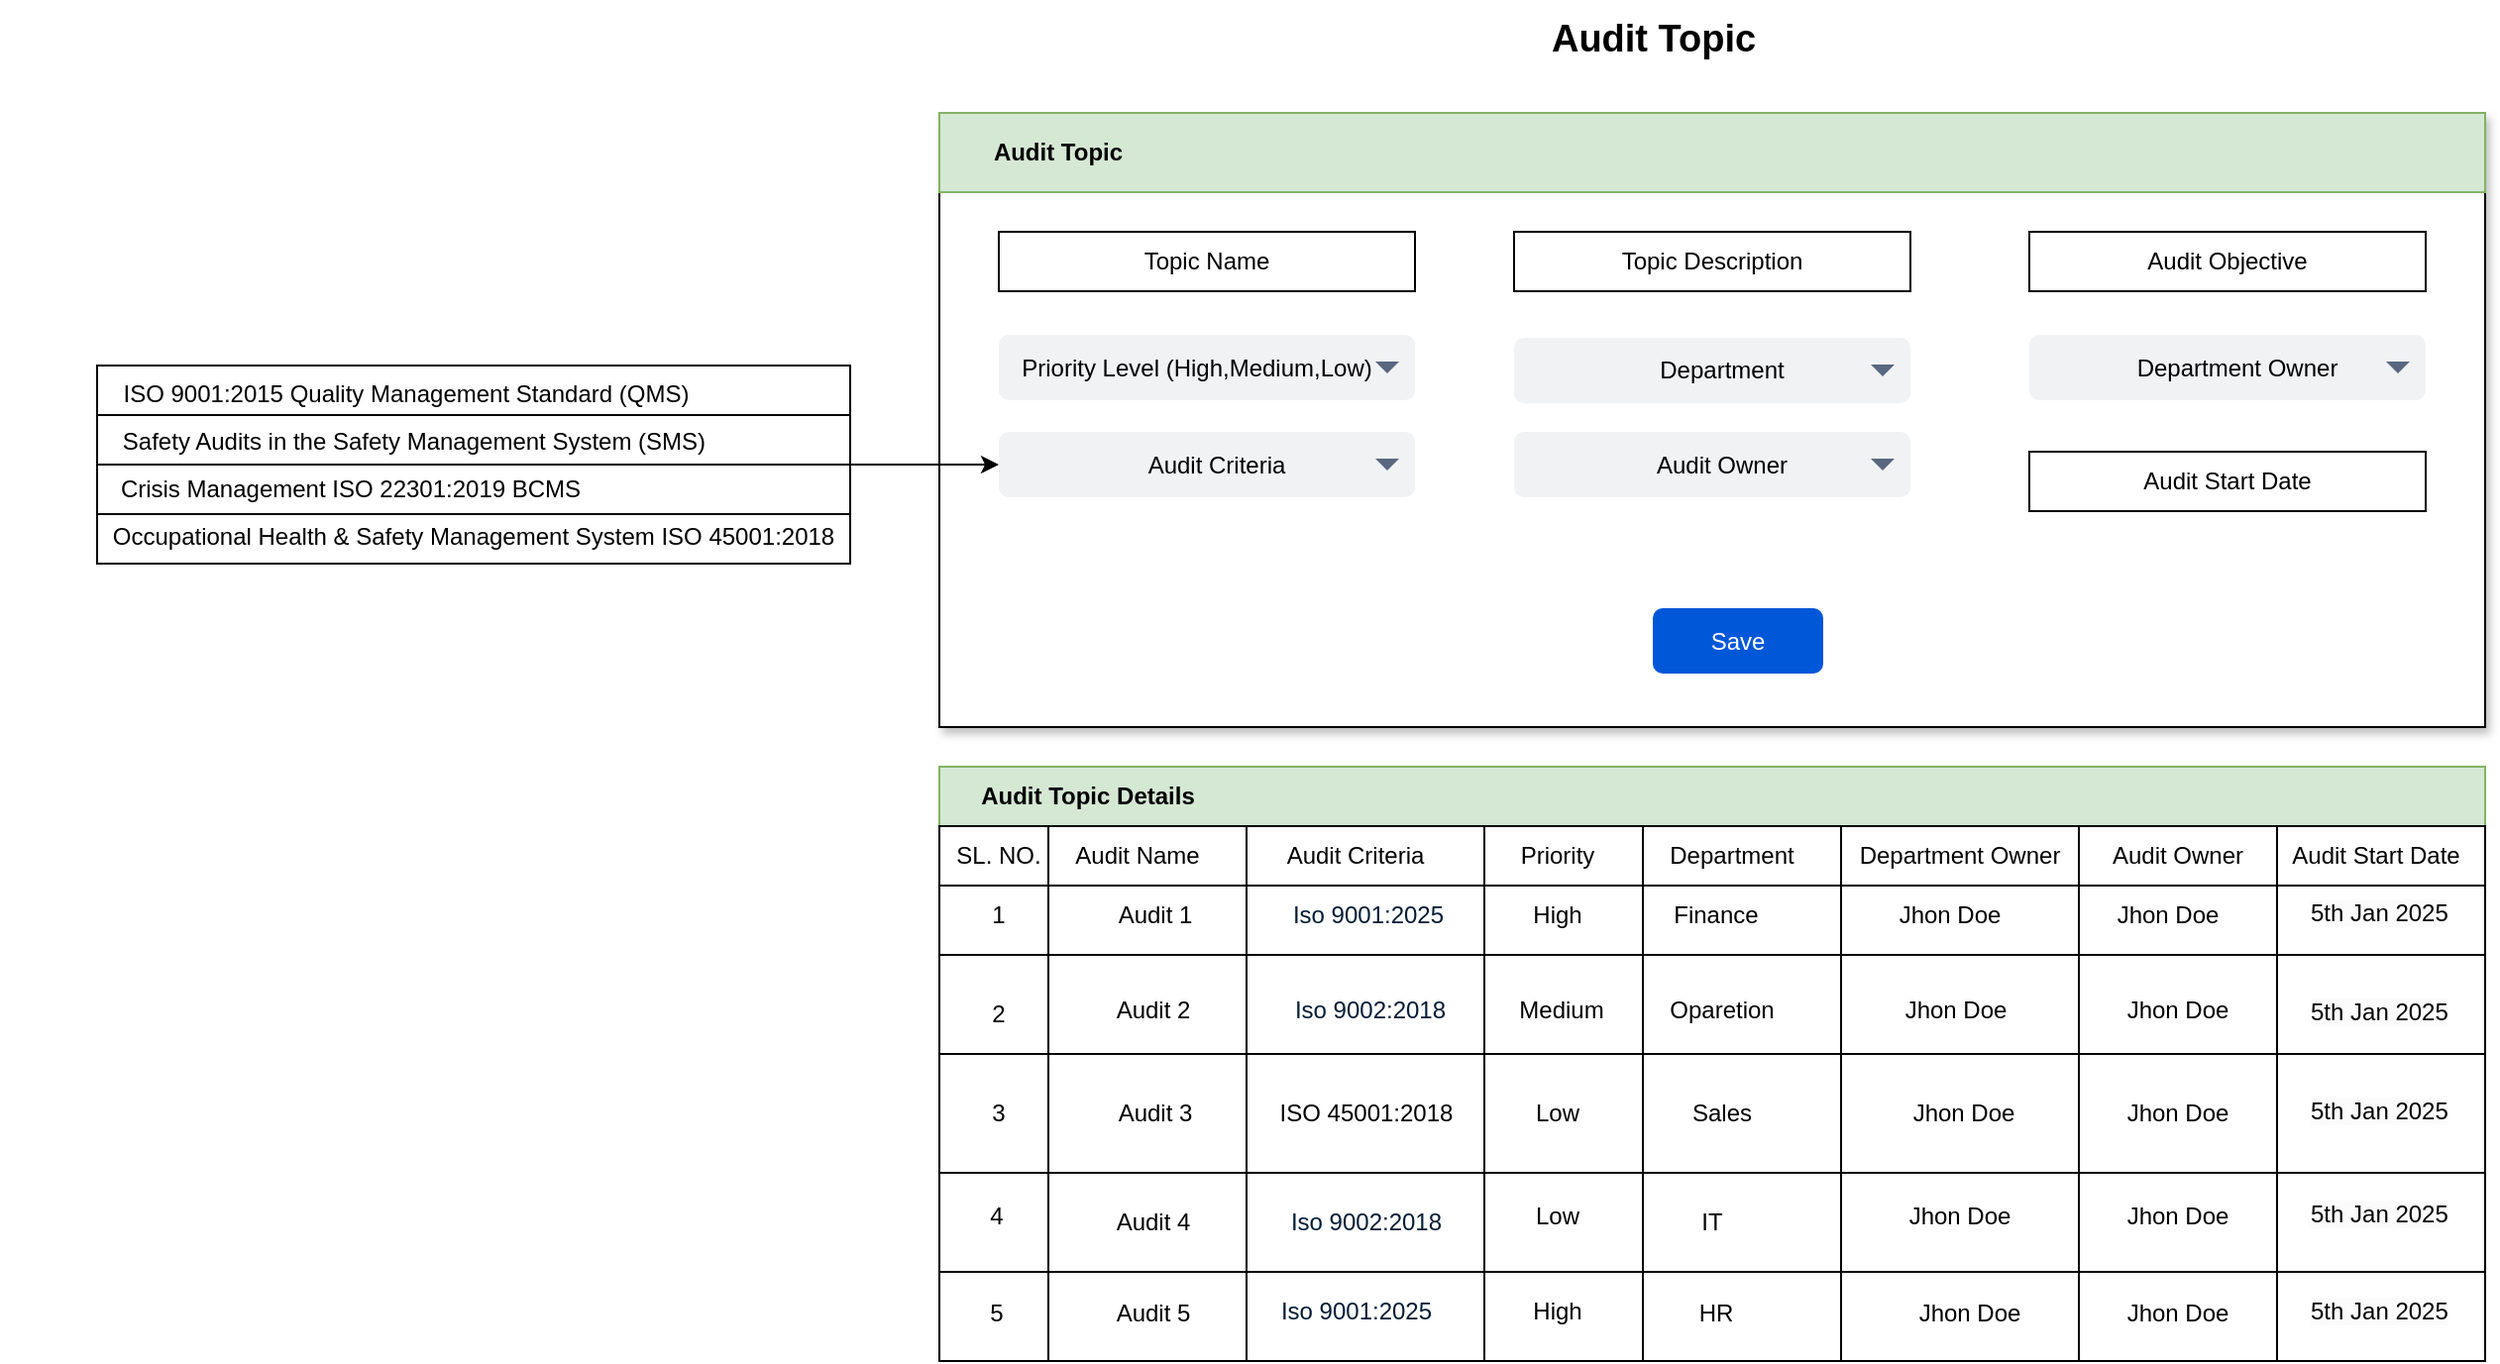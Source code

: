 <mxfile version="24.8.6" pages="4">
  <diagram name="Audit Topic" id="j2G9agFAxU3k_PVRaR00">
    <mxGraphModel dx="2284" dy="772" grid="1" gridSize="10" guides="1" tooltips="1" connect="1" arrows="1" fold="1" page="1" pageScale="1" pageWidth="850" pageHeight="1100" math="0" shadow="0">
      <root>
        <mxCell id="0" />
        <mxCell id="1" parent="0" />
        <mxCell id="XF66pa3Y2nR7-TbKiucR-1" value="" style="rounded=0;whiteSpace=wrap;html=1;textShadow=0;shadow=1;" parent="1" vertex="1">
          <mxGeometry x="30" y="80" width="780" height="310" as="geometry" />
        </mxCell>
        <mxCell id="XF66pa3Y2nR7-TbKiucR-2" value="" style="rounded=0;whiteSpace=wrap;html=1;fillColor=#d5e8d4;strokeColor=#82b366;" parent="1" vertex="1">
          <mxGeometry x="30" y="80" width="780" height="40" as="geometry" />
        </mxCell>
        <mxCell id="XF66pa3Y2nR7-TbKiucR-3" value="&lt;b&gt;Audit Topic&lt;/b&gt;" style="text;html=1;align=center;verticalAlign=middle;whiteSpace=wrap;rounded=0;" parent="1" vertex="1">
          <mxGeometry x="30" y="85" width="120" height="30" as="geometry" />
        </mxCell>
        <mxCell id="XF66pa3Y2nR7-TbKiucR-4" value="Topic Name" style="rounded=0;whiteSpace=wrap;html=1;" parent="1" vertex="1">
          <mxGeometry x="60" y="140" width="210" height="30" as="geometry" />
        </mxCell>
        <mxCell id="XF66pa3Y2nR7-TbKiucR-5" value="Topic Description" style="rounded=0;whiteSpace=wrap;html=1;" parent="1" vertex="1">
          <mxGeometry x="320" y="140" width="200" height="30" as="geometry" />
        </mxCell>
        <mxCell id="XF66pa3Y2nR7-TbKiucR-6" value="Audit Objective" style="rounded=0;whiteSpace=wrap;html=1;" parent="1" vertex="1">
          <mxGeometry x="580" y="140" width="200" height="30" as="geometry" />
        </mxCell>
        <mxCell id="XF66pa3Y2nR7-TbKiucR-17" style="edgeStyle=orthogonalEdgeStyle;rounded=0;orthogonalLoop=1;jettySize=auto;html=1;exitX=0.5;exitY=1;exitDx=0;exitDy=0;" parent="1" edge="1">
          <mxGeometry relative="1" as="geometry">
            <mxPoint x="410" y="358" as="sourcePoint" />
            <mxPoint x="410" y="358" as="targetPoint" />
          </mxGeometry>
        </mxCell>
        <mxCell id="XF66pa3Y2nR7-TbKiucR-22" value="&lt;font style=&quot;font-size: 19px;&quot;&gt;&lt;b&gt;Audit Topic&lt;/b&gt;&lt;/font&gt;" style="text;html=1;align=center;verticalAlign=middle;resizable=0;points=[];autosize=1;strokeColor=none;fillColor=none;" parent="1" vertex="1">
          <mxGeometry x="325" y="23" width="130" height="40" as="geometry" />
        </mxCell>
        <mxCell id="XF66pa3Y2nR7-TbKiucR-26" value="Audit Start Date" style="rounded=0;whiteSpace=wrap;html=1;" parent="1" vertex="1">
          <mxGeometry x="580" y="251" width="200" height="30" as="geometry" />
        </mxCell>
        <mxCell id="4EUqJAmID8ub2oMz14Vl-16" style="edgeStyle=orthogonalEdgeStyle;rounded=0;orthogonalLoop=1;jettySize=auto;html=1;" edge="1" parent="1" source="XF66pa3Y2nR7-TbKiucR-28" target="4EUqJAmID8ub2oMz14Vl-1">
          <mxGeometry relative="1" as="geometry" />
        </mxCell>
        <mxCell id="XF66pa3Y2nR7-TbKiucR-28" value="" style="rounded=0;whiteSpace=wrap;html=1;" parent="1" vertex="1">
          <mxGeometry x="-395" y="207.5" width="380" height="100" as="geometry" />
        </mxCell>
        <mxCell id="XF66pa3Y2nR7-TbKiucR-29" value="" style="line;strokeWidth=1;html=1;" parent="1" vertex="1">
          <mxGeometry x="-395" y="227.5" width="380" height="10" as="geometry" />
        </mxCell>
        <mxCell id="XF66pa3Y2nR7-TbKiucR-30" value="" style="line;strokeWidth=1;html=1;" parent="1" vertex="1">
          <mxGeometry x="-395" y="252.5" width="380" height="10" as="geometry" />
        </mxCell>
        <mxCell id="XF66pa3Y2nR7-TbKiucR-31" value="ISO 9001:2015 Quality Management Standard (QMS)" style="text;html=1;align=center;verticalAlign=middle;whiteSpace=wrap;rounded=0;" parent="1" vertex="1">
          <mxGeometry x="-444" y="206.5" width="410" height="30" as="geometry" />
        </mxCell>
        <mxCell id="XF66pa3Y2nR7-TbKiucR-32" value="Safety Audits in the Safety Management System (SMS)" style="text;html=1;align=center;verticalAlign=middle;whiteSpace=wrap;rounded=0;" parent="1" vertex="1">
          <mxGeometry x="-410" y="230.5" width="350" height="30" as="geometry" />
        </mxCell>
        <mxCell id="XF66pa3Y2nR7-TbKiucR-33" value="Crisis Management ISO 22301:2019 BCMS" style="text;html=1;align=center;verticalAlign=middle;whiteSpace=wrap;rounded=0;" parent="1" vertex="1">
          <mxGeometry x="-437" y="254.5" width="340" height="30" as="geometry" />
        </mxCell>
        <mxCell id="XF66pa3Y2nR7-TbKiucR-34" value="Occupational Health &amp;amp; Safety Management System ISO 45001:2018" style="text;html=1;align=center;verticalAlign=middle;whiteSpace=wrap;rounded=0;" parent="1" vertex="1">
          <mxGeometry x="-410" y="278.5" width="410" height="30" as="geometry" />
        </mxCell>
        <mxCell id="XF66pa3Y2nR7-TbKiucR-36" value="" style="line;strokeWidth=1;html=1;" parent="1" vertex="1">
          <mxGeometry x="-395" y="277.5" width="380" height="10" as="geometry" />
        </mxCell>
        <mxCell id="XF66pa3Y2nR7-TbKiucR-39" value="" style="rounded=0;whiteSpace=wrap;html=1;" parent="1" vertex="1">
          <mxGeometry x="30" y="440" width="780" height="270" as="geometry" />
        </mxCell>
        <mxCell id="XF66pa3Y2nR7-TbKiucR-40" value="" style="rounded=0;whiteSpace=wrap;html=1;fillColor=#d5e8d4;strokeColor=#82b366;" parent="1" vertex="1">
          <mxGeometry x="30" y="410" width="780" height="30" as="geometry" />
        </mxCell>
        <mxCell id="XF66pa3Y2nR7-TbKiucR-41" value="" style="rounded=0;whiteSpace=wrap;html=1;" parent="1" vertex="1">
          <mxGeometry x="30" y="440" width="780" height="30" as="geometry" />
        </mxCell>
        <mxCell id="XF66pa3Y2nR7-TbKiucR-42" value="&lt;font size=&quot;1&quot; style=&quot;&quot;&gt;&lt;b style=&quot;font-size: 12px;&quot;&gt;Audit Topic Details&lt;/b&gt;&lt;/font&gt;" style="text;html=1;align=center;verticalAlign=middle;whiteSpace=wrap;rounded=0;" parent="1" vertex="1">
          <mxGeometry x="-40" y="410" width="290" height="30" as="geometry" />
        </mxCell>
        <mxCell id="XF66pa3Y2nR7-TbKiucR-43" value="" style="line;strokeWidth=1;direction=south;html=1;" parent="1" vertex="1">
          <mxGeometry x="80" y="440" width="10" height="270" as="geometry" />
        </mxCell>
        <mxCell id="XF66pa3Y2nR7-TbKiucR-44" value="" style="line;strokeWidth=1;direction=south;html=1;" parent="1" vertex="1">
          <mxGeometry x="180" y="440" width="10" height="270" as="geometry" />
        </mxCell>
        <mxCell id="XF66pa3Y2nR7-TbKiucR-45" value="" style="line;strokeWidth=1;direction=south;html=1;" parent="1" vertex="1">
          <mxGeometry x="300" y="440" width="10" height="270" as="geometry" />
        </mxCell>
        <mxCell id="XF66pa3Y2nR7-TbKiucR-46" value="" style="line;strokeWidth=1;direction=south;html=1;" parent="1" vertex="1">
          <mxGeometry x="380" y="440" width="10" height="270" as="geometry" />
        </mxCell>
        <mxCell id="XF66pa3Y2nR7-TbKiucR-47" value="" style="line;strokeWidth=1;direction=south;html=1;" parent="1" vertex="1">
          <mxGeometry x="480" y="440" width="10" height="270" as="geometry" />
        </mxCell>
        <mxCell id="XF66pa3Y2nR7-TbKiucR-48" value="" style="line;strokeWidth=1;direction=south;html=1;" parent="1" vertex="1">
          <mxGeometry x="600" y="440" width="10" height="270" as="geometry" />
        </mxCell>
        <mxCell id="XF66pa3Y2nR7-TbKiucR-49" value="SL. NO." style="text;html=1;align=center;verticalAlign=middle;whiteSpace=wrap;rounded=0;" parent="1" vertex="1">
          <mxGeometry x="30" y="440" width="60" height="30" as="geometry" />
        </mxCell>
        <mxCell id="XF66pa3Y2nR7-TbKiucR-50" value="Audit Name" style="text;html=1;align=center;verticalAlign=middle;whiteSpace=wrap;rounded=0;" parent="1" vertex="1">
          <mxGeometry x="80" y="440" width="100" height="30" as="geometry" />
        </mxCell>
        <mxCell id="XF66pa3Y2nR7-TbKiucR-51" value="Audit Criteria" style="text;html=1;align=center;verticalAlign=middle;whiteSpace=wrap;rounded=0;" parent="1" vertex="1">
          <mxGeometry x="190" y="440" width="100" height="30" as="geometry" />
        </mxCell>
        <mxCell id="XF66pa3Y2nR7-TbKiucR-52" value="Priority" style="text;html=1;align=center;verticalAlign=middle;whiteSpace=wrap;rounded=0;" parent="1" vertex="1">
          <mxGeometry x="292" y="440" width="100" height="30" as="geometry" />
        </mxCell>
        <mxCell id="XF66pa3Y2nR7-TbKiucR-53" value="Department" style="text;html=1;align=center;verticalAlign=middle;whiteSpace=wrap;rounded=0;" parent="1" vertex="1">
          <mxGeometry x="380" y="440" width="100" height="30" as="geometry" />
        </mxCell>
        <mxCell id="XF66pa3Y2nR7-TbKiucR-54" value="Department Owner" style="text;html=1;align=center;verticalAlign=middle;whiteSpace=wrap;rounded=0;" parent="1" vertex="1">
          <mxGeometry x="490" y="440" width="110" height="30" as="geometry" />
        </mxCell>
        <mxCell id="XF66pa3Y2nR7-TbKiucR-55" value="" style="line;strokeWidth=1;direction=south;html=1;" parent="1" vertex="1">
          <mxGeometry x="700" y="440" width="10" height="270" as="geometry" />
        </mxCell>
        <mxCell id="XF66pa3Y2nR7-TbKiucR-56" value="Audit Owner" style="text;html=1;align=center;verticalAlign=middle;whiteSpace=wrap;rounded=0;" parent="1" vertex="1">
          <mxGeometry x="600" y="440" width="110" height="30" as="geometry" />
        </mxCell>
        <mxCell id="XF66pa3Y2nR7-TbKiucR-57" value="Audit Start Date" style="text;html=1;align=center;verticalAlign=middle;whiteSpace=wrap;rounded=0;" parent="1" vertex="1">
          <mxGeometry x="700" y="440" width="110" height="30" as="geometry" />
        </mxCell>
        <mxCell id="XF66pa3Y2nR7-TbKiucR-58" value="" style="line;strokeWidth=1;html=1;" parent="1" vertex="1">
          <mxGeometry x="30" y="500" width="780" height="10" as="geometry" />
        </mxCell>
        <mxCell id="XF66pa3Y2nR7-TbKiucR-59" value="" style="line;strokeWidth=1;html=1;" parent="1" vertex="1">
          <mxGeometry x="30" y="610" width="780" height="10" as="geometry" />
        </mxCell>
        <mxCell id="XF66pa3Y2nR7-TbKiucR-60" value="" style="line;strokeWidth=1;html=1;" parent="1" vertex="1">
          <mxGeometry x="30" y="550" width="780" height="10" as="geometry" />
        </mxCell>
        <mxCell id="XF66pa3Y2nR7-TbKiucR-61" value="" style="line;strokeWidth=1;html=1;" parent="1" vertex="1">
          <mxGeometry x="30" y="660" width="780" height="10" as="geometry" />
        </mxCell>
        <mxCell id="XF66pa3Y2nR7-TbKiucR-62" value="1" style="text;html=1;align=center;verticalAlign=middle;whiteSpace=wrap;rounded=0;" parent="1" vertex="1">
          <mxGeometry x="30" y="470" width="60" height="30" as="geometry" />
        </mxCell>
        <mxCell id="XF66pa3Y2nR7-TbKiucR-63" value="2" style="text;html=1;align=center;verticalAlign=middle;whiteSpace=wrap;rounded=0;" parent="1" vertex="1">
          <mxGeometry x="30" y="520" width="60" height="30" as="geometry" />
        </mxCell>
        <mxCell id="XF66pa3Y2nR7-TbKiucR-64" value="3" style="text;html=1;align=center;verticalAlign=middle;whiteSpace=wrap;rounded=0;" parent="1" vertex="1">
          <mxGeometry x="30" y="570" width="60" height="30" as="geometry" />
        </mxCell>
        <mxCell id="XF66pa3Y2nR7-TbKiucR-65" value="4" style="text;html=1;align=center;verticalAlign=middle;whiteSpace=wrap;rounded=0;" parent="1" vertex="1">
          <mxGeometry x="29" y="622" width="60" height="30" as="geometry" />
        </mxCell>
        <mxCell id="XF66pa3Y2nR7-TbKiucR-66" value="5" style="text;html=1;align=center;verticalAlign=middle;whiteSpace=wrap;rounded=0;" parent="1" vertex="1">
          <mxGeometry x="29" y="671" width="60" height="30" as="geometry" />
        </mxCell>
        <mxCell id="XF66pa3Y2nR7-TbKiucR-67" value="Audit 1" style="text;html=1;align=center;verticalAlign=middle;whiteSpace=wrap;rounded=0;" parent="1" vertex="1">
          <mxGeometry x="89" y="470" width="100" height="30" as="geometry" />
        </mxCell>
        <mxCell id="XF66pa3Y2nR7-TbKiucR-68" value="Audit 5" style="text;html=1;align=center;verticalAlign=middle;whiteSpace=wrap;rounded=0;" parent="1" vertex="1">
          <mxGeometry x="88" y="671" width="100" height="30" as="geometry" />
        </mxCell>
        <mxCell id="XF66pa3Y2nR7-TbKiucR-69" value="Audit 2" style="text;html=1;align=center;verticalAlign=middle;whiteSpace=wrap;rounded=0;" parent="1" vertex="1">
          <mxGeometry x="88" y="518" width="100" height="30" as="geometry" />
        </mxCell>
        <mxCell id="XF66pa3Y2nR7-TbKiucR-70" value="Audit 3" style="text;html=1;align=center;verticalAlign=middle;whiteSpace=wrap;rounded=0;" parent="1" vertex="1">
          <mxGeometry x="89" y="570" width="100" height="30" as="geometry" />
        </mxCell>
        <mxCell id="XF66pa3Y2nR7-TbKiucR-71" value="Audit 4" style="text;html=1;align=center;verticalAlign=middle;whiteSpace=wrap;rounded=0;" parent="1" vertex="1">
          <mxGeometry x="88" y="625" width="100" height="30" as="geometry" />
        </mxCell>
        <mxCell id="XF66pa3Y2nR7-TbKiucR-72" value="&lt;span style=&quot;color: rgb(0, 29, 53); font-family: &amp;quot;Google Sans&amp;quot;, Arial, sans-serif; text-align: left; background-color: rgb(255, 255, 255);&quot;&gt;&lt;font style=&quot;font-size: 12px;&quot;&gt;Iso 9001:2025&lt;/font&gt;&lt;/span&gt;" style="text;html=1;align=center;verticalAlign=middle;whiteSpace=wrap;rounded=0;strokeWidth=0;" parent="1" vertex="1">
          <mxGeometry x="189" y="470" width="115" height="30" as="geometry" />
        </mxCell>
        <mxCell id="XF66pa3Y2nR7-TbKiucR-75" value="&lt;span style=&quot;color: rgb(0, 29, 53); font-family: &amp;quot;Google Sans&amp;quot;, Arial, sans-serif; text-align: left; background-color: rgb(255, 255, 255);&quot;&gt;&lt;font style=&quot;font-size: 12px;&quot;&gt;Iso 9002:2018&lt;/font&gt;&lt;/span&gt;" style="text;html=1;align=center;verticalAlign=middle;whiteSpace=wrap;rounded=0;strokeWidth=0;" parent="1" vertex="1">
          <mxGeometry x="190" y="518" width="115" height="30" as="geometry" />
        </mxCell>
        <mxCell id="XF66pa3Y2nR7-TbKiucR-77" value="High" style="text;html=1;align=center;verticalAlign=middle;whiteSpace=wrap;rounded=0;" parent="1" vertex="1">
          <mxGeometry x="292" y="470" width="100" height="30" as="geometry" />
        </mxCell>
        <mxCell id="XF66pa3Y2nR7-TbKiucR-78" value="Medium" style="text;html=1;align=center;verticalAlign=middle;whiteSpace=wrap;rounded=0;" parent="1" vertex="1">
          <mxGeometry x="294" y="518" width="100" height="30" as="geometry" />
        </mxCell>
        <mxCell id="XF66pa3Y2nR7-TbKiucR-79" value="Low" style="text;html=1;align=center;verticalAlign=middle;whiteSpace=wrap;rounded=0;" parent="1" vertex="1">
          <mxGeometry x="292" y="570" width="100" height="30" as="geometry" />
        </mxCell>
        <mxCell id="XF66pa3Y2nR7-TbKiucR-80" value="Low" style="text;html=1;align=center;verticalAlign=middle;whiteSpace=wrap;rounded=0;" parent="1" vertex="1">
          <mxGeometry x="292" y="622" width="100" height="30" as="geometry" />
        </mxCell>
        <mxCell id="XF66pa3Y2nR7-TbKiucR-81" value="High" style="text;html=1;align=center;verticalAlign=middle;whiteSpace=wrap;rounded=0;" parent="1" vertex="1">
          <mxGeometry x="292" y="670" width="100" height="30" as="geometry" />
        </mxCell>
        <mxCell id="XF66pa3Y2nR7-TbKiucR-82" value="Jhon Doe" style="text;html=1;align=center;verticalAlign=middle;whiteSpace=wrap;rounded=0;" parent="1" vertex="1">
          <mxGeometry x="490" y="470" width="100" height="30" as="geometry" />
        </mxCell>
        <mxCell id="XF66pa3Y2nR7-TbKiucR-83" value="Finance" style="text;html=1;align=center;verticalAlign=middle;whiteSpace=wrap;rounded=0;" parent="1" vertex="1">
          <mxGeometry x="372" y="470" width="100" height="30" as="geometry" />
        </mxCell>
        <mxCell id="XF66pa3Y2nR7-TbKiucR-84" value="Oparetion" style="text;html=1;align=center;verticalAlign=middle;whiteSpace=wrap;rounded=0;" parent="1" vertex="1">
          <mxGeometry x="375" y="518" width="100" height="30" as="geometry" />
        </mxCell>
        <mxCell id="XF66pa3Y2nR7-TbKiucR-85" value="Sales" style="text;html=1;align=center;verticalAlign=middle;whiteSpace=wrap;rounded=0;" parent="1" vertex="1">
          <mxGeometry x="375" y="570" width="100" height="30" as="geometry" />
        </mxCell>
        <mxCell id="XF66pa3Y2nR7-TbKiucR-86" value="IT" style="text;html=1;align=center;verticalAlign=middle;whiteSpace=wrap;rounded=0;" parent="1" vertex="1">
          <mxGeometry x="370" y="625" width="100" height="30" as="geometry" />
        </mxCell>
        <mxCell id="XF66pa3Y2nR7-TbKiucR-87" value="HR" style="text;html=1;align=center;verticalAlign=middle;whiteSpace=wrap;rounded=0;" parent="1" vertex="1">
          <mxGeometry x="372" y="671" width="100" height="30" as="geometry" />
        </mxCell>
        <mxCell id="XF66pa3Y2nR7-TbKiucR-89" value="Jhon Doe" style="text;html=1;align=center;verticalAlign=middle;whiteSpace=wrap;rounded=0;" parent="1" vertex="1">
          <mxGeometry x="493" y="518" width="100" height="30" as="geometry" />
        </mxCell>
        <mxCell id="XF66pa3Y2nR7-TbKiucR-90" value="Jhon Doe" style="text;html=1;align=center;verticalAlign=middle;whiteSpace=wrap;rounded=0;" parent="1" vertex="1">
          <mxGeometry x="605" y="671" width="100" height="30" as="geometry" />
        </mxCell>
        <mxCell id="XF66pa3Y2nR7-TbKiucR-91" value="Jhon Doe" style="text;html=1;align=center;verticalAlign=middle;whiteSpace=wrap;rounded=0;" parent="1" vertex="1">
          <mxGeometry x="500" y="671" width="100" height="30" as="geometry" />
        </mxCell>
        <mxCell id="XF66pa3Y2nR7-TbKiucR-92" value="Jhon Doe" style="text;html=1;align=center;verticalAlign=middle;whiteSpace=wrap;rounded=0;" parent="1" vertex="1">
          <mxGeometry x="605" y="622" width="100" height="30" as="geometry" />
        </mxCell>
        <mxCell id="XF66pa3Y2nR7-TbKiucR-93" value="Jhon Doe" style="text;html=1;align=center;verticalAlign=middle;whiteSpace=wrap;rounded=0;" parent="1" vertex="1">
          <mxGeometry x="495" y="622" width="100" height="30" as="geometry" />
        </mxCell>
        <mxCell id="XF66pa3Y2nR7-TbKiucR-94" value="Jhon Doe" style="text;html=1;align=center;verticalAlign=middle;whiteSpace=wrap;rounded=0;" parent="1" vertex="1">
          <mxGeometry x="605" y="570" width="100" height="30" as="geometry" />
        </mxCell>
        <mxCell id="XF66pa3Y2nR7-TbKiucR-95" value="Jhon Doe" style="text;html=1;align=center;verticalAlign=middle;whiteSpace=wrap;rounded=0;" parent="1" vertex="1">
          <mxGeometry x="497" y="570" width="100" height="30" as="geometry" />
        </mxCell>
        <mxCell id="XF66pa3Y2nR7-TbKiucR-96" value="Jhon Doe" style="text;html=1;align=center;verticalAlign=middle;whiteSpace=wrap;rounded=0;" parent="1" vertex="1">
          <mxGeometry x="605" y="518" width="100" height="30" as="geometry" />
        </mxCell>
        <mxCell id="XF66pa3Y2nR7-TbKiucR-97" value="Jhon Doe" style="text;html=1;align=center;verticalAlign=middle;whiteSpace=wrap;rounded=0;" parent="1" vertex="1">
          <mxGeometry x="600" y="470" width="100" height="30" as="geometry" />
        </mxCell>
        <mxCell id="XF66pa3Y2nR7-TbKiucR-99" value="&lt;span style=&quot;color: rgb(0, 0, 0); font-family: Helvetica; font-size: 12px; font-style: normal; font-variant-ligatures: normal; font-variant-caps: normal; font-weight: 400; letter-spacing: normal; orphans: 2; text-align: center; text-indent: 0px; text-transform: none; widows: 2; word-spacing: 0px; -webkit-text-stroke-width: 0px; white-space: normal; background-color: rgb(251, 251, 251); text-decoration-thickness: initial; text-decoration-style: initial; text-decoration-color: initial; display: inline !important; float: none;&quot;&gt;5th Jan&amp;nbsp;&lt;/span&gt;&lt;span style=&quot;color: rgb(0, 0, 0); font-family: Helvetica; font-size: 12px; font-style: normal; font-variant-ligatures: normal; font-variant-caps: normal; font-weight: 400; letter-spacing: normal; orphans: 2; text-align: center; text-indent: 0px; text-transform: none; widows: 2; word-spacing: 0px; -webkit-text-stroke-width: 0px; white-space: normal; background-color: rgb(251, 251, 251); text-decoration-thickness: initial; text-decoration-style: initial; text-decoration-color: initial; display: inline !important; float: none;&quot;&gt;2025&lt;/span&gt;" style="text;whiteSpace=wrap;html=1;" parent="1" vertex="1">
          <mxGeometry x="720" y="470" width="90" height="30" as="geometry" />
        </mxCell>
        <mxCell id="XF66pa3Y2nR7-TbKiucR-100" value="&lt;span style=&quot;color: rgb(0, 0, 0); font-family: Helvetica; font-size: 12px; font-style: normal; font-variant-ligatures: normal; font-variant-caps: normal; font-weight: 400; letter-spacing: normal; orphans: 2; text-align: center; text-indent: 0px; text-transform: none; widows: 2; word-spacing: 0px; -webkit-text-stroke-width: 0px; white-space: normal; background-color: rgb(251, 251, 251); text-decoration-thickness: initial; text-decoration-style: initial; text-decoration-color: initial; display: inline !important; float: none;&quot;&gt;5th Jan&amp;nbsp;&lt;/span&gt;&lt;span style=&quot;color: rgb(0, 0, 0); font-family: Helvetica; font-size: 12px; font-style: normal; font-variant-ligatures: normal; font-variant-caps: normal; font-weight: 400; letter-spacing: normal; orphans: 2; text-align: center; text-indent: 0px; text-transform: none; widows: 2; word-spacing: 0px; -webkit-text-stroke-width: 0px; white-space: normal; background-color: rgb(251, 251, 251); text-decoration-thickness: initial; text-decoration-style: initial; text-decoration-color: initial; display: inline !important; float: none;&quot;&gt;2025&lt;/span&gt;" style="text;whiteSpace=wrap;html=1;" parent="1" vertex="1">
          <mxGeometry x="720" y="622" width="90" height="30" as="geometry" />
        </mxCell>
        <mxCell id="XF66pa3Y2nR7-TbKiucR-101" value="&lt;span style=&quot;color: rgb(0, 0, 0); font-family: Helvetica; font-size: 12px; font-style: normal; font-variant-ligatures: normal; font-variant-caps: normal; font-weight: 400; letter-spacing: normal; orphans: 2; text-align: center; text-indent: 0px; text-transform: none; widows: 2; word-spacing: 0px; -webkit-text-stroke-width: 0px; white-space: normal; background-color: rgb(251, 251, 251); text-decoration-thickness: initial; text-decoration-style: initial; text-decoration-color: initial; display: inline !important; float: none;&quot;&gt;5th Jan&amp;nbsp;&lt;/span&gt;&lt;span style=&quot;color: rgb(0, 0, 0); font-family: Helvetica; font-size: 12px; font-style: normal; font-variant-ligatures: normal; font-variant-caps: normal; font-weight: 400; letter-spacing: normal; orphans: 2; text-align: center; text-indent: 0px; text-transform: none; widows: 2; word-spacing: 0px; -webkit-text-stroke-width: 0px; white-space: normal; background-color: rgb(251, 251, 251); text-decoration-thickness: initial; text-decoration-style: initial; text-decoration-color: initial; display: inline !important; float: none;&quot;&gt;2025&lt;/span&gt;" style="text;whiteSpace=wrap;html=1;" parent="1" vertex="1">
          <mxGeometry x="720" y="570" width="90" height="30" as="geometry" />
        </mxCell>
        <mxCell id="XF66pa3Y2nR7-TbKiucR-102" value="&lt;span style=&quot;color: rgb(0, 0, 0); font-family: Helvetica; font-size: 12px; font-style: normal; font-variant-ligatures: normal; font-variant-caps: normal; font-weight: 400; letter-spacing: normal; orphans: 2; text-align: center; text-indent: 0px; text-transform: none; widows: 2; word-spacing: 0px; -webkit-text-stroke-width: 0px; white-space: normal; background-color: rgb(251, 251, 251); text-decoration-thickness: initial; text-decoration-style: initial; text-decoration-color: initial; display: inline !important; float: none;&quot;&gt;5th Jan&amp;nbsp;&lt;/span&gt;&lt;span style=&quot;color: rgb(0, 0, 0); font-family: Helvetica; font-size: 12px; font-style: normal; font-variant-ligatures: normal; font-variant-caps: normal; font-weight: 400; letter-spacing: normal; orphans: 2; text-align: center; text-indent: 0px; text-transform: none; widows: 2; word-spacing: 0px; -webkit-text-stroke-width: 0px; white-space: normal; background-color: rgb(251, 251, 251); text-decoration-thickness: initial; text-decoration-style: initial; text-decoration-color: initial; display: inline !important; float: none;&quot;&gt;2025&lt;/span&gt;" style="text;whiteSpace=wrap;html=1;" parent="1" vertex="1">
          <mxGeometry x="720" y="520" width="90" height="30" as="geometry" />
        </mxCell>
        <mxCell id="XF66pa3Y2nR7-TbKiucR-104" value="&lt;span style=&quot;color: rgb(0, 0, 0); font-family: Helvetica; font-size: 12px; font-style: normal; font-variant-ligatures: normal; font-variant-caps: normal; font-weight: 400; letter-spacing: normal; orphans: 2; text-align: center; text-indent: 0px; text-transform: none; widows: 2; word-spacing: 0px; -webkit-text-stroke-width: 0px; white-space: normal; background-color: rgb(251, 251, 251); text-decoration-thickness: initial; text-decoration-style: initial; text-decoration-color: initial; display: inline !important; float: none;&quot;&gt;5th Jan&amp;nbsp;&lt;/span&gt;&lt;span style=&quot;color: rgb(0, 0, 0); font-family: Helvetica; font-size: 12px; font-style: normal; font-variant-ligatures: normal; font-variant-caps: normal; font-weight: 400; letter-spacing: normal; orphans: 2; text-align: center; text-indent: 0px; text-transform: none; widows: 2; word-spacing: 0px; -webkit-text-stroke-width: 0px; white-space: normal; background-color: rgb(251, 251, 251); text-decoration-thickness: initial; text-decoration-style: initial; text-decoration-color: initial; display: inline !important; float: none;&quot;&gt;2025&lt;/span&gt;" style="text;whiteSpace=wrap;html=1;" parent="1" vertex="1">
          <mxGeometry x="720" y="671" width="90" height="30" as="geometry" />
        </mxCell>
        <mxCell id="XF66pa3Y2nR7-TbKiucR-105" value="ISO 45001:2018" style="text;html=1;align=center;verticalAlign=middle;whiteSpace=wrap;rounded=0;strokeWidth=0;" parent="1" vertex="1">
          <mxGeometry x="188" y="570" width="115" height="30" as="geometry" />
        </mxCell>
        <mxCell id="XF66pa3Y2nR7-TbKiucR-106" value="&lt;span style=&quot;color: rgb(0, 29, 53); font-family: &amp;quot;Google Sans&amp;quot;, Arial, sans-serif; text-align: left; background-color: rgb(255, 255, 255);&quot;&gt;&lt;font style=&quot;font-size: 12px;&quot;&gt;Iso 9002:2018&lt;/font&gt;&lt;/span&gt;" style="text;html=1;align=center;verticalAlign=middle;whiteSpace=wrap;rounded=0;strokeWidth=0;" parent="1" vertex="1">
          <mxGeometry x="188" y="625" width="115" height="30" as="geometry" />
        </mxCell>
        <mxCell id="XF66pa3Y2nR7-TbKiucR-107" value="&lt;span style=&quot;color: rgb(0, 29, 53); font-family: &amp;quot;Google Sans&amp;quot;, Arial, sans-serif; text-align: left; background-color: rgb(255, 255, 255);&quot;&gt;&lt;font style=&quot;font-size: 12px;&quot;&gt;Iso 9001:2025&lt;/font&gt;&lt;/span&gt;" style="text;html=1;align=center;verticalAlign=middle;whiteSpace=wrap;rounded=0;strokeWidth=0;" parent="1" vertex="1">
          <mxGeometry x="182.5" y="670" width="115" height="30" as="geometry" />
        </mxCell>
        <mxCell id="4EUqJAmID8ub2oMz14Vl-1" value="&lt;span style=&quot;color: rgb(0, 0, 0);&quot;&gt;Audit Criteria&lt;/span&gt;" style="rounded=1;fillColor=#F1F2F4;strokeColor=none;html=1;whiteSpace=wrap;fontColor=#596780;align=center;fontSize=12;spacingLeft=10;sketch=0;" vertex="1" parent="1">
          <mxGeometry x="60" y="241" width="210" height="33" as="geometry" />
        </mxCell>
        <mxCell id="4EUqJAmID8ub2oMz14Vl-2" value="" style="shape=triangle;direction=south;fillColor=#596780;strokeColor=none;html=1;sketch=0;" vertex="1" parent="4EUqJAmID8ub2oMz14Vl-1">
          <mxGeometry x="1" y="0.5" width="12" height="6" relative="1" as="geometry">
            <mxPoint x="-20" y="-3" as="offset" />
          </mxGeometry>
        </mxCell>
        <mxCell id="4EUqJAmID8ub2oMz14Vl-3" value="&lt;span style=&quot;color: rgb(0, 0, 0);&quot;&gt;Priority Level (High,Medium,Low)&amp;nbsp; &amp;nbsp; &amp;nbsp;&amp;nbsp;&lt;/span&gt;" style="rounded=1;fillColor=#F1F2F4;strokeColor=none;html=1;whiteSpace=wrap;fontColor=#596780;align=center;fontSize=12;spacingLeft=10;sketch=0;" vertex="1" parent="1">
          <mxGeometry x="60" y="192" width="210" height="33" as="geometry" />
        </mxCell>
        <mxCell id="4EUqJAmID8ub2oMz14Vl-4" value="" style="shape=triangle;direction=south;fillColor=#596780;strokeColor=none;html=1;sketch=0;" vertex="1" parent="4EUqJAmID8ub2oMz14Vl-3">
          <mxGeometry x="1" y="0.5" width="12" height="6" relative="1" as="geometry">
            <mxPoint x="-20" y="-3" as="offset" />
          </mxGeometry>
        </mxCell>
        <mxCell id="4EUqJAmID8ub2oMz14Vl-6" value="&lt;span style=&quot;color: rgb(0, 0, 0);&quot;&gt;Department&lt;/span&gt;" style="rounded=1;fillColor=#F1F2F4;strokeColor=none;html=1;whiteSpace=wrap;fontColor=#596780;align=center;fontSize=12;spacingLeft=10;sketch=0;" vertex="1" parent="1">
          <mxGeometry x="320" y="193.5" width="200" height="33" as="geometry" />
        </mxCell>
        <mxCell id="4EUqJAmID8ub2oMz14Vl-7" value="" style="shape=triangle;direction=south;fillColor=#596780;strokeColor=none;html=1;sketch=0;" vertex="1" parent="4EUqJAmID8ub2oMz14Vl-6">
          <mxGeometry x="1" y="0.5" width="12" height="6" relative="1" as="geometry">
            <mxPoint x="-20" y="-3" as="offset" />
          </mxGeometry>
        </mxCell>
        <mxCell id="4EUqJAmID8ub2oMz14Vl-8" value="&lt;span style=&quot;color: rgb(0, 0, 0);&quot;&gt;Audit Owner&lt;/span&gt;" style="rounded=1;fillColor=#F1F2F4;strokeColor=none;html=1;whiteSpace=wrap;fontColor=#596780;align=center;fontSize=12;spacingLeft=10;sketch=0;" vertex="1" parent="1">
          <mxGeometry x="320" y="241" width="200" height="33" as="geometry" />
        </mxCell>
        <mxCell id="4EUqJAmID8ub2oMz14Vl-9" value="" style="shape=triangle;direction=south;fillColor=#596780;strokeColor=none;html=1;sketch=0;" vertex="1" parent="4EUqJAmID8ub2oMz14Vl-8">
          <mxGeometry x="1" y="0.5" width="12" height="6" relative="1" as="geometry">
            <mxPoint x="-20" y="-3" as="offset" />
          </mxGeometry>
        </mxCell>
        <mxCell id="4EUqJAmID8ub2oMz14Vl-10" value="&lt;span style=&quot;color: rgb(0, 0, 0);&quot;&gt;Department Owner&lt;/span&gt;" style="rounded=1;fillColor=#F1F2F4;strokeColor=none;html=1;whiteSpace=wrap;fontColor=#596780;align=center;fontSize=12;spacingLeft=10;sketch=0;" vertex="1" parent="1">
          <mxGeometry x="580" y="192" width="200" height="33" as="geometry" />
        </mxCell>
        <mxCell id="4EUqJAmID8ub2oMz14Vl-11" value="" style="shape=triangle;direction=south;fillColor=#596780;strokeColor=none;html=1;sketch=0;" vertex="1" parent="4EUqJAmID8ub2oMz14Vl-10">
          <mxGeometry x="1" y="0.5" width="12" height="6" relative="1" as="geometry">
            <mxPoint x="-20" y="-3" as="offset" />
          </mxGeometry>
        </mxCell>
        <mxCell id="4EUqJAmID8ub2oMz14Vl-13" value="Save" style="rounded=1;fillColor=#0057D8;strokeColor=none;html=1;whiteSpace=wrap;fontColor=#ffffff;align=center;verticalAlign=middle;fontStyle=0;fontSize=12;sketch=0;" vertex="1" parent="1">
          <mxGeometry x="390" y="330" width="86" height="33" as="geometry" />
        </mxCell>
      </root>
    </mxGraphModel>
  </diagram>
  <diagram id="z5XawkSe3IG_1P1z4yyh" name="Require Resource ">
    <mxGraphModel dx="1114" dy="550" grid="1" gridSize="10" guides="1" tooltips="1" connect="1" arrows="1" fold="1" page="1" pageScale="1" pageWidth="850" pageHeight="1100" math="0" shadow="0">
      <root>
        <mxCell id="0" />
        <mxCell id="1" parent="0" />
        <mxCell id="ar-J2KFaghV4o8MOJz_v-1" value="" style="rounded=0;whiteSpace=wrap;html=1;" vertex="1" parent="1">
          <mxGeometry x="30" y="80" width="780" height="160" as="geometry" />
        </mxCell>
        <mxCell id="ar-J2KFaghV4o8MOJz_v-2" value="" style="rounded=0;whiteSpace=wrap;html=1;fillColor=#d5e8d4;strokeColor=#82b366;" vertex="1" parent="1">
          <mxGeometry x="30" y="80" width="780" height="40" as="geometry" />
        </mxCell>
        <mxCell id="ar-J2KFaghV4o8MOJz_v-3" value="&lt;b&gt;Require Resource&lt;/b&gt;" style="text;html=1;align=center;verticalAlign=middle;whiteSpace=wrap;rounded=0;" vertex="1" parent="1">
          <mxGeometry x="30" y="85" width="120" height="30" as="geometry" />
        </mxCell>
        <mxCell id="ar-J2KFaghV4o8MOJz_v-4" value="&lt;b&gt;Resource Type&lt;/b&gt;" style="rounded=0;whiteSpace=wrap;html=1;" vertex="1" parent="1">
          <mxGeometry x="60" y="140" width="200" height="30" as="geometry" />
        </mxCell>
        <mxCell id="ar-J2KFaghV4o8MOJz_v-5" value="&lt;b&gt;Resource Name&lt;/b&gt;" style="rounded=0;whiteSpace=wrap;html=1;" vertex="1" parent="1">
          <mxGeometry x="315" y="140" width="200" height="30" as="geometry" />
        </mxCell>
        <mxCell id="ar-J2KFaghV4o8MOJz_v-6" value="&lt;b&gt;Assign Role&lt;/b&gt;" style="rounded=0;whiteSpace=wrap;html=1;" vertex="1" parent="1">
          <mxGeometry x="580" y="140" width="200" height="30" as="geometry" />
        </mxCell>
        <mxCell id="ar-J2KFaghV4o8MOJz_v-7" value="" style="rounded=0;whiteSpace=wrap;html=1;" vertex="1" parent="1">
          <mxGeometry x="60" y="314" width="710" height="160" as="geometry" />
        </mxCell>
        <mxCell id="ar-J2KFaghV4o8MOJz_v-8" value="" style="line;strokeWidth=1;html=1;" vertex="1" parent="1">
          <mxGeometry x="60" y="294" width="710" height="110" as="geometry" />
        </mxCell>
        <mxCell id="ar-J2KFaghV4o8MOJz_v-9" value="" style="line;strokeWidth=1;html=1;" vertex="1" parent="1">
          <mxGeometry x="60" y="374" width="710" height="10" as="geometry" />
        </mxCell>
        <mxCell id="ar-J2KFaghV4o8MOJz_v-10" value="" style="line;strokeWidth=1;html=1;" vertex="1" parent="1">
          <mxGeometry x="60" y="404" width="710" height="10" as="geometry" />
        </mxCell>
        <mxCell id="ar-J2KFaghV4o8MOJz_v-11" value="Save" style="rounded=1;whiteSpace=wrap;html=1;fillColor=#d5e8d4;strokeColor=#82b366;" vertex="1" parent="1">
          <mxGeometry x="325" y="190" width="100" height="40" as="geometry" />
        </mxCell>
        <mxCell id="ar-J2KFaghV4o8MOJz_v-12" style="edgeStyle=orthogonalEdgeStyle;rounded=0;orthogonalLoop=1;jettySize=auto;html=1;exitX=0.5;exitY=1;exitDx=0;exitDy=0;" edge="1" parent="1" source="ar-J2KFaghV4o8MOJz_v-11" target="ar-J2KFaghV4o8MOJz_v-11">
          <mxGeometry relative="1" as="geometry" />
        </mxCell>
        <mxCell id="ar-J2KFaghV4o8MOJz_v-13" value="" style="triangle;whiteSpace=wrap;html=1;rotation=90;fillColor=#19FF19;" vertex="1" parent="1">
          <mxGeometry x="740" y="145" width="10" height="20" as="geometry" />
        </mxCell>
        <mxCell id="ar-J2KFaghV4o8MOJz_v-14" value="" style="triangle;whiteSpace=wrap;html=1;rotation=90;fillColor=#19FF19;" vertex="1" parent="1">
          <mxGeometry x="230" y="146" width="10" height="20" as="geometry" />
        </mxCell>
        <mxCell id="ar-J2KFaghV4o8MOJz_v-15" value="" style="line;strokeWidth=1;html=1;" vertex="1" parent="1">
          <mxGeometry x="60" y="434" width="710" height="10" as="geometry" />
        </mxCell>
        <mxCell id="ar-J2KFaghV4o8MOJz_v-16" value="" style="line;strokeWidth=2;direction=south;html=1;" vertex="1" parent="1">
          <mxGeometry x="180" y="314" width="10" height="160" as="geometry" />
        </mxCell>
        <mxCell id="ar-J2KFaghV4o8MOJz_v-17" value="" style="line;strokeWidth=2;direction=south;html=1;" vertex="1" parent="1">
          <mxGeometry x="350" y="314" width="10" height="160" as="geometry" />
        </mxCell>
        <mxCell id="ar-J2KFaghV4o8MOJz_v-18" value="" style="line;strokeWidth=2;direction=south;html=1;" vertex="1" parent="1">
          <mxGeometry x="515" y="314" width="10" height="160" as="geometry" />
        </mxCell>
        <mxCell id="ar-J2KFaghV4o8MOJz_v-19" value="&lt;b&gt;SL. NO&lt;/b&gt;" style="text;html=1;align=center;verticalAlign=middle;whiteSpace=wrap;rounded=0;" vertex="1" parent="1">
          <mxGeometry x="90" y="320" width="60" height="30" as="geometry" />
        </mxCell>
        <mxCell id="ar-J2KFaghV4o8MOJz_v-20" value="1" style="text;html=1;align=center;verticalAlign=middle;whiteSpace=wrap;rounded=0;" vertex="1" parent="1">
          <mxGeometry x="90" y="354" width="60" height="30" as="geometry" />
        </mxCell>
        <mxCell id="ar-J2KFaghV4o8MOJz_v-21" value="&lt;b&gt;Role&lt;/b&gt;" style="text;html=1;align=center;verticalAlign=middle;whiteSpace=wrap;rounded=0;" vertex="1" parent="1">
          <mxGeometry x="610" y="318" width="60" height="30" as="geometry" />
        </mxCell>
        <mxCell id="ar-J2KFaghV4o8MOJz_v-22" value="&lt;b&gt;Resource Name&lt;/b&gt;" style="text;html=1;align=center;verticalAlign=middle;whiteSpace=wrap;rounded=0;" vertex="1" parent="1">
          <mxGeometry x="400" y="319" width="100" height="30" as="geometry" />
        </mxCell>
        <mxCell id="ar-J2KFaghV4o8MOJz_v-23" value="&lt;b&gt;Resource Type&lt;/b&gt;" style="text;html=1;align=center;verticalAlign=middle;whiteSpace=wrap;rounded=0;" vertex="1" parent="1">
          <mxGeometry x="225" y="318" width="90" height="30" as="geometry" />
        </mxCell>
        <mxCell id="ar-J2KFaghV4o8MOJz_v-24" value="2" style="text;html=1;align=center;verticalAlign=middle;whiteSpace=wrap;rounded=0;" vertex="1" parent="1">
          <mxGeometry x="90" y="384" width="60" height="30" as="geometry" />
        </mxCell>
        <mxCell id="ar-J2KFaghV4o8MOJz_v-25" value="Auditor" style="text;html=1;align=center;verticalAlign=middle;whiteSpace=wrap;rounded=0;" vertex="1" parent="1">
          <mxGeometry x="610" y="354" width="60" height="30" as="geometry" />
        </mxCell>
        <mxCell id="ar-J2KFaghV4o8MOJz_v-26" value="Jhon Doe" style="text;html=1;align=center;verticalAlign=middle;whiteSpace=wrap;rounded=0;" vertex="1" parent="1">
          <mxGeometry x="415" y="349" width="60" height="30" as="geometry" />
        </mxCell>
        <mxCell id="ar-J2KFaghV4o8MOJz_v-27" value="Human Resources" style="text;html=1;align=center;verticalAlign=middle;whiteSpace=wrap;rounded=0;" vertex="1" parent="1">
          <mxGeometry x="215" y="354" width="120" height="30" as="geometry" />
        </mxCell>
        <mxCell id="ar-J2KFaghV4o8MOJz_v-28" value="3" style="text;html=1;align=center;verticalAlign=middle;whiteSpace=wrap;rounded=0;" vertex="1" parent="1">
          <mxGeometry x="90" y="404" width="60" height="30" as="geometry" />
        </mxCell>
        <mxCell id="ar-J2KFaghV4o8MOJz_v-29" value="4" style="text;html=1;align=center;verticalAlign=middle;whiteSpace=wrap;rounded=0;" vertex="1" parent="1">
          <mxGeometry x="90" y="434" width="60" height="30" as="geometry" />
        </mxCell>
        <mxCell id="ar-J2KFaghV4o8MOJz_v-30" value="&lt;p&gt;Material Resources&lt;/p&gt;" style="text;html=1;align=center;verticalAlign=middle;whiteSpace=wrap;rounded=0;" vertex="1" parent="1">
          <mxGeometry x="205" y="384" width="140" height="30" as="geometry" />
        </mxCell>
        <mxCell id="ar-J2KFaghV4o8MOJz_v-31" value="Technological Resources" style="text;html=1;align=center;verticalAlign=middle;whiteSpace=wrap;rounded=0;" vertex="1" parent="1">
          <mxGeometry x="200" y="439" width="150" height="30" as="geometry" />
        </mxCell>
        <mxCell id="ar-J2KFaghV4o8MOJz_v-32" value="Financial Resources" style="text;html=1;align=center;verticalAlign=middle;whiteSpace=wrap;rounded=0;" vertex="1" parent="1">
          <mxGeometry x="210" y="414" width="120" height="30" as="geometry" />
        </mxCell>
        <mxCell id="ar-J2KFaghV4o8MOJz_v-33" value="Jhon Doe" style="text;html=1;align=center;verticalAlign=middle;whiteSpace=wrap;rounded=0;" vertex="1" parent="1">
          <mxGeometry x="415" y="379" width="60" height="30" as="geometry" />
        </mxCell>
        <mxCell id="ar-J2KFaghV4o8MOJz_v-34" value="Jhon Doe" style="text;html=1;align=center;verticalAlign=middle;whiteSpace=wrap;rounded=0;" vertex="1" parent="1">
          <mxGeometry x="410" y="409" width="60" height="30" as="geometry" />
        </mxCell>
        <mxCell id="ar-J2KFaghV4o8MOJz_v-35" value="Jhon Doe" style="text;html=1;align=center;verticalAlign=middle;whiteSpace=wrap;rounded=0;" vertex="1" parent="1">
          <mxGeometry x="410" y="444" width="60" height="30" as="geometry" />
        </mxCell>
        <mxCell id="ar-J2KFaghV4o8MOJz_v-36" value="Auditee" style="text;html=1;align=center;verticalAlign=middle;whiteSpace=wrap;rounded=0;" vertex="1" parent="1">
          <mxGeometry x="610" y="379" width="60" height="30" as="geometry" />
        </mxCell>
        <mxCell id="ar-J2KFaghV4o8MOJz_v-37" value="Auditee" style="text;html=1;align=center;verticalAlign=middle;whiteSpace=wrap;rounded=0;" vertex="1" parent="1">
          <mxGeometry x="610" y="409" width="60" height="30" as="geometry" />
        </mxCell>
        <mxCell id="ar-J2KFaghV4o8MOJz_v-38" value="Auditee" style="text;html=1;align=center;verticalAlign=middle;whiteSpace=wrap;rounded=0;" vertex="1" parent="1">
          <mxGeometry x="610" y="444" width="60" height="30" as="geometry" />
        </mxCell>
        <mxCell id="ar-J2KFaghV4o8MOJz_v-39" value="" style="triangle;whiteSpace=wrap;html=1;rotation=90;fillColor=#19FF19;" vertex="1" parent="1">
          <mxGeometry x="482" y="146" width="10" height="20" as="geometry" />
        </mxCell>
      </root>
    </mxGraphModel>
  </diagram>
  <diagram id="G8fqaGw-HviiZJAJWm5I" name="Page-3">
    <mxGraphModel dx="584" dy="772" grid="1" gridSize="10" guides="1" tooltips="1" connect="1" arrows="1" fold="1" page="1" pageScale="1" pageWidth="850" pageHeight="1100" math="0" shadow="0">
      <root>
        <mxCell id="0" />
        <mxCell id="1" parent="0" />
        <mxCell id="BFzCa9GLTuhB9DNxbG3B-8" value="Email address" style="fillColor=none;strokeColor=none;align=left;fontSize=14;" vertex="1" parent="1">
          <mxGeometry x="1180" y="820" width="260" height="40" as="geometry" />
        </mxCell>
        <mxCell id="BFzCa9GLTuhB9DNxbG3B-9" value="" style="html=1;shadow=0;dashed=0;shape=mxgraph.bootstrap.rrect;rSize=5;fillColor=none;strokeColor=#999999;align=left;spacing=15;fontSize=14;fontColor=#6C767D;" vertex="1" parent="1">
          <mxGeometry x="1180" y="860" width="800" height="30" as="geometry" />
        </mxCell>
        <mxCell id="BFzCa9GLTuhB9DNxbG3B-10" value="We&#39;ll never share your email with anyone else." style="fillColor=none;strokeColor=none;align=left;spacing=2;fontSize=12;fontColor=#999999;" vertex="1" parent="1">
          <mxGeometry x="1180" y="890" width="260" height="30" as="geometry" />
        </mxCell>
        <mxCell id="BFzCa9GLTuhB9DNxbG3B-13" value="" style="rounded=1;whiteSpace=wrap;html=1;fillColor=#f5f5f5;fontColor=#333333;strokeColor=#666666;shadow=1;" vertex="1" parent="1">
          <mxGeometry x="1120" y="100" width="940" height="520" as="geometry" />
        </mxCell>
        <mxCell id="BFzCa9GLTuhB9DNxbG3B-15" value="&lt;b&gt;&lt;font style=&quot;font-size: 14px;&quot;&gt;Timings and Timescale&lt;/font&gt;&lt;/b&gt;" style="text;html=1;align=center;verticalAlign=middle;whiteSpace=wrap;rounded=0;" vertex="1" parent="1">
          <mxGeometry x="1495" y="110" width="170" height="30" as="geometry" />
        </mxCell>
      </root>
    </mxGraphModel>
  </diagram>
  <diagram id="C8ntJRiEB-kcy5QIlLuf" name="Global Audit Calander">
    <mxGraphModel dx="1114" dy="550" grid="1" gridSize="10" guides="1" tooltips="1" connect="1" arrows="1" fold="1" page="1" pageScale="1" pageWidth="850" pageHeight="1100" math="0" shadow="0">
      <root>
        <mxCell id="0" />
        <mxCell id="1" parent="0" />
        <mxCell id="reR9_DbWjHWb0FPPJFHA-1" value="" style="strokeWidth=1;shadow=1;dashed=0;align=center;html=1;shape=mxgraph.mockup.forms.rrect;rSize=5;strokeColor=none;fillColor=#ffffff;" vertex="1" parent="1">
          <mxGeometry x="70" y="90" width="750" height="420" as="geometry" />
        </mxCell>
        <mxCell id="reR9_DbWjHWb0FPPJFHA-2" value="October 2014" style="strokeWidth=1;shadow=0;dashed=0;align=center;html=1;shape=mxgraph.mockup.forms.anchor;fontColor=#999999;" vertex="1" parent="reR9_DbWjHWb0FPPJFHA-1">
          <mxGeometry x="140.625" y="19.2" width="468.75" height="48" as="geometry" />
        </mxCell>
        <mxCell id="reR9_DbWjHWb0FPPJFHA-3" value="&lt;" style="strokeWidth=1;shadow=0;dashed=0;align=center;html=1;shape=mxgraph.mockup.forms.rrect;rSize=4;strokeColor=#999999;fontColor=#008cff;fontSize=19;fontStyle=1;" vertex="1" parent="reR9_DbWjHWb0FPPJFHA-1">
          <mxGeometry x="37.5" y="19.2" width="117.187" height="48" as="geometry" />
        </mxCell>
        <mxCell id="reR9_DbWjHWb0FPPJFHA-4" value="&gt;" style="strokeWidth=1;shadow=0;dashed=0;align=center;html=1;shape=mxgraph.mockup.forms.rrect;rSize=4;strokeColor=#999999;fontColor=#008cff;fontSize=19;fontStyle=1;" vertex="1" parent="reR9_DbWjHWb0FPPJFHA-1">
          <mxGeometry x="595.312" y="19.2" width="117.187" height="48" as="geometry" />
        </mxCell>
        <mxCell id="reR9_DbWjHWb0FPPJFHA-5" value="Mo" style="strokeWidth=1;shadow=0;dashed=0;align=center;html=1;shape=mxgraph.mockup.forms.anchor;fontColor=#999999;" vertex="1" parent="reR9_DbWjHWb0FPPJFHA-1">
          <mxGeometry x="46.875" y="67.2" width="93.75" height="48" as="geometry" />
        </mxCell>
        <mxCell id="reR9_DbWjHWb0FPPJFHA-6" value="Tu" style="strokeWidth=1;shadow=0;dashed=0;align=center;html=1;shape=mxgraph.mockup.forms.anchor;fontColor=#999999;" vertex="1" parent="reR9_DbWjHWb0FPPJFHA-1">
          <mxGeometry x="140.625" y="67.2" width="93.75" height="48" as="geometry" />
        </mxCell>
        <mxCell id="reR9_DbWjHWb0FPPJFHA-7" value="We" style="strokeWidth=1;shadow=0;dashed=0;align=center;html=1;shape=mxgraph.mockup.forms.anchor;fontColor=#999999;" vertex="1" parent="reR9_DbWjHWb0FPPJFHA-1">
          <mxGeometry x="234.375" y="67.2" width="93.75" height="48" as="geometry" />
        </mxCell>
        <mxCell id="reR9_DbWjHWb0FPPJFHA-8" value="Th" style="strokeWidth=1;shadow=0;dashed=0;align=center;html=1;shape=mxgraph.mockup.forms.anchor;fontColor=#999999;" vertex="1" parent="reR9_DbWjHWb0FPPJFHA-1">
          <mxGeometry x="328.125" y="67.2" width="93.75" height="48" as="geometry" />
        </mxCell>
        <mxCell id="reR9_DbWjHWb0FPPJFHA-9" value="Fr" style="strokeWidth=1;shadow=0;dashed=0;align=center;html=1;shape=mxgraph.mockup.forms.anchor;fontColor=#999999;" vertex="1" parent="reR9_DbWjHWb0FPPJFHA-1">
          <mxGeometry x="421.875" y="67.2" width="93.75" height="48" as="geometry" />
        </mxCell>
        <mxCell id="reR9_DbWjHWb0FPPJFHA-10" value="Sa" style="strokeWidth=1;shadow=0;dashed=0;align=center;html=1;shape=mxgraph.mockup.forms.anchor;fontColor=#999999;" vertex="1" parent="reR9_DbWjHWb0FPPJFHA-1">
          <mxGeometry x="515.625" y="67.2" width="93.75" height="48" as="geometry" />
        </mxCell>
        <mxCell id="reR9_DbWjHWb0FPPJFHA-11" value="Su" style="strokeWidth=1;shadow=0;dashed=0;align=center;html=1;shape=mxgraph.mockup.forms.anchor;fontColor=#999999;" vertex="1" parent="reR9_DbWjHWb0FPPJFHA-1">
          <mxGeometry x="609.375" y="67.2" width="93.75" height="48" as="geometry" />
        </mxCell>
        <mxCell id="reR9_DbWjHWb0FPPJFHA-12" value="1" style="strokeWidth=1;shadow=0;dashed=0;align=center;html=1;shape=mxgraph.mockup.forms.rrect;rSize=0;strokeColor=#999999;fontColor=#999999;" vertex="1" parent="reR9_DbWjHWb0FPPJFHA-1">
          <mxGeometry x="46.875" y="115.2" width="93.75" height="48" as="geometry" />
        </mxCell>
        <mxCell id="reR9_DbWjHWb0FPPJFHA-13" value="2" style="strokeWidth=1;shadow=0;dashed=0;align=center;html=1;shape=mxgraph.mockup.forms.rrect;rSize=0;strokeColor=#999999;fontColor=#999999;" vertex="1" parent="reR9_DbWjHWb0FPPJFHA-1">
          <mxGeometry x="140.625" y="115.2" width="93.75" height="48" as="geometry" />
        </mxCell>
        <mxCell id="reR9_DbWjHWb0FPPJFHA-14" value="3" style="strokeWidth=1;shadow=0;dashed=0;align=center;html=1;shape=mxgraph.mockup.forms.rrect;rSize=0;strokeColor=#999999;fontColor=#999999;" vertex="1" parent="reR9_DbWjHWb0FPPJFHA-1">
          <mxGeometry x="234.375" y="115.2" width="93.75" height="48" as="geometry" />
        </mxCell>
        <mxCell id="reR9_DbWjHWb0FPPJFHA-15" value="4" style="strokeWidth=1;shadow=0;dashed=0;align=center;html=1;shape=mxgraph.mockup.forms.rrect;rSize=0;strokeColor=#999999;fontColor=#999999;" vertex="1" parent="reR9_DbWjHWb0FPPJFHA-1">
          <mxGeometry x="328.125" y="115.2" width="93.75" height="48" as="geometry" />
        </mxCell>
        <mxCell id="reR9_DbWjHWb0FPPJFHA-16" value="5" style="strokeWidth=1;shadow=0;dashed=0;align=center;html=1;shape=mxgraph.mockup.forms.rrect;rSize=0;strokeColor=#999999;fontColor=#999999;" vertex="1" parent="reR9_DbWjHWb0FPPJFHA-1">
          <mxGeometry x="421.875" y="115.2" width="93.75" height="48" as="geometry" />
        </mxCell>
        <mxCell id="reR9_DbWjHWb0FPPJFHA-17" value="6" style="strokeWidth=1;shadow=0;dashed=0;align=center;html=1;shape=mxgraph.mockup.forms.rrect;rSize=0;strokeColor=#999999;fontColor=#999999;" vertex="1" parent="reR9_DbWjHWb0FPPJFHA-1">
          <mxGeometry x="515.625" y="115.2" width="93.75" height="48" as="geometry" />
        </mxCell>
        <mxCell id="reR9_DbWjHWb0FPPJFHA-18" value="7" style="strokeWidth=1;shadow=0;dashed=0;align=center;html=1;shape=mxgraph.mockup.forms.rrect;rSize=0;strokeColor=#999999;fontColor=#999999;" vertex="1" parent="reR9_DbWjHWb0FPPJFHA-1">
          <mxGeometry x="609.375" y="115.2" width="93.75" height="48" as="geometry" />
        </mxCell>
        <mxCell id="reR9_DbWjHWb0FPPJFHA-19" value="8" style="strokeWidth=1;shadow=0;dashed=0;align=center;html=1;shape=mxgraph.mockup.forms.rrect;rSize=0;strokeColor=#999999;fontColor=#999999;" vertex="1" parent="reR9_DbWjHWb0FPPJFHA-1">
          <mxGeometry x="46.875" y="163.2" width="93.75" height="48" as="geometry" />
        </mxCell>
        <mxCell id="reR9_DbWjHWb0FPPJFHA-20" value="9" style="strokeWidth=1;shadow=0;dashed=0;align=center;html=1;shape=mxgraph.mockup.forms.rrect;rSize=0;strokeColor=#999999;fontColor=#999999;" vertex="1" parent="reR9_DbWjHWb0FPPJFHA-1">
          <mxGeometry x="140.625" y="163.2" width="93.75" height="48" as="geometry" />
        </mxCell>
        <mxCell id="reR9_DbWjHWb0FPPJFHA-21" value="10" style="strokeWidth=1;shadow=0;dashed=0;align=center;html=1;shape=mxgraph.mockup.forms.rrect;rSize=0;strokeColor=#999999;fontColor=#999999;" vertex="1" parent="reR9_DbWjHWb0FPPJFHA-1">
          <mxGeometry x="234.375" y="163.2" width="93.75" height="48" as="geometry" />
        </mxCell>
        <mxCell id="reR9_DbWjHWb0FPPJFHA-22" value="11" style="strokeWidth=1;shadow=0;dashed=0;align=center;html=1;shape=mxgraph.mockup.forms.rrect;rSize=0;strokeColor=#999999;fontColor=#999999;" vertex="1" parent="reR9_DbWjHWb0FPPJFHA-1">
          <mxGeometry x="328.125" y="163.2" width="93.75" height="48" as="geometry" />
        </mxCell>
        <mxCell id="reR9_DbWjHWb0FPPJFHA-23" value="12" style="strokeWidth=1;shadow=0;dashed=0;align=center;html=1;shape=mxgraph.mockup.forms.rrect;rSize=0;strokeColor=#999999;fontColor=#999999;" vertex="1" parent="reR9_DbWjHWb0FPPJFHA-1">
          <mxGeometry x="421.875" y="163.2" width="93.75" height="48" as="geometry" />
        </mxCell>
        <mxCell id="reR9_DbWjHWb0FPPJFHA-24" value="13" style="strokeWidth=1;shadow=0;dashed=0;align=center;html=1;shape=mxgraph.mockup.forms.rrect;rSize=0;strokeColor=#999999;fontColor=#999999;" vertex="1" parent="reR9_DbWjHWb0FPPJFHA-1">
          <mxGeometry x="515.625" y="163.2" width="93.75" height="48" as="geometry" />
        </mxCell>
        <mxCell id="reR9_DbWjHWb0FPPJFHA-25" value="14" style="strokeWidth=1;shadow=0;dashed=0;align=center;html=1;shape=mxgraph.mockup.forms.rrect;rSize=0;strokeColor=#999999;fontColor=#999999;" vertex="1" parent="reR9_DbWjHWb0FPPJFHA-1">
          <mxGeometry x="609.375" y="163.2" width="93.75" height="48" as="geometry" />
        </mxCell>
        <mxCell id="reR9_DbWjHWb0FPPJFHA-26" value="15" style="strokeWidth=1;shadow=0;dashed=0;align=center;html=1;shape=mxgraph.mockup.forms.rrect;rSize=0;strokeColor=#999999;fontColor=#999999;" vertex="1" parent="reR9_DbWjHWb0FPPJFHA-1">
          <mxGeometry x="46.875" y="211.2" width="93.75" height="48" as="geometry" />
        </mxCell>
        <mxCell id="reR9_DbWjHWb0FPPJFHA-27" value="16" style="strokeWidth=1;shadow=0;dashed=0;align=center;html=1;shape=mxgraph.mockup.forms.rrect;rSize=0;strokeColor=#999999;fontColor=#999999;" vertex="1" parent="reR9_DbWjHWb0FPPJFHA-1">
          <mxGeometry x="140.625" y="211.2" width="93.75" height="48" as="geometry" />
        </mxCell>
        <mxCell id="reR9_DbWjHWb0FPPJFHA-28" value="17" style="strokeWidth=1;shadow=0;dashed=0;align=center;html=1;shape=mxgraph.mockup.forms.rrect;rSize=0;strokeColor=#999999;fontColor=#999999;" vertex="1" parent="reR9_DbWjHWb0FPPJFHA-1">
          <mxGeometry x="234.375" y="211.2" width="93.75" height="48" as="geometry" />
        </mxCell>
        <mxCell id="reR9_DbWjHWb0FPPJFHA-29" value="18" style="strokeWidth=1;shadow=0;dashed=0;align=center;html=1;shape=mxgraph.mockup.forms.rrect;rSize=0;strokeColor=#999999;fontColor=#999999;" vertex="1" parent="reR9_DbWjHWb0FPPJFHA-1">
          <mxGeometry x="328.125" y="211.2" width="93.75" height="48" as="geometry" />
        </mxCell>
        <mxCell id="reR9_DbWjHWb0FPPJFHA-30" value="19" style="strokeWidth=1;shadow=0;dashed=0;align=center;html=1;shape=mxgraph.mockup.forms.rrect;rSize=0;strokeColor=#999999;fontColor=#999999;" vertex="1" parent="reR9_DbWjHWb0FPPJFHA-1">
          <mxGeometry x="421.875" y="211.2" width="93.75" height="48" as="geometry" />
        </mxCell>
        <mxCell id="reR9_DbWjHWb0FPPJFHA-31" value="20" style="strokeWidth=1;shadow=0;dashed=0;align=center;html=1;shape=mxgraph.mockup.forms.rrect;rSize=0;strokeColor=#999999;fontColor=#999999;" vertex="1" parent="reR9_DbWjHWb0FPPJFHA-1">
          <mxGeometry x="515.625" y="211.2" width="93.75" height="48" as="geometry" />
        </mxCell>
        <mxCell id="reR9_DbWjHWb0FPPJFHA-32" value="21" style="strokeWidth=1;shadow=0;dashed=0;align=center;html=1;shape=mxgraph.mockup.forms.rrect;rSize=0;strokeColor=#999999;fontColor=#999999;" vertex="1" parent="reR9_DbWjHWb0FPPJFHA-1">
          <mxGeometry x="609.375" y="211.2" width="93.75" height="48" as="geometry" />
        </mxCell>
        <mxCell id="reR9_DbWjHWb0FPPJFHA-33" value="22" style="strokeWidth=1;shadow=0;dashed=0;align=center;html=1;shape=mxgraph.mockup.forms.rrect;rSize=0;strokeColor=#999999;fontColor=#999999;" vertex="1" parent="reR9_DbWjHWb0FPPJFHA-1">
          <mxGeometry x="46.875" y="259.2" width="93.75" height="48" as="geometry" />
        </mxCell>
        <mxCell id="reR9_DbWjHWb0FPPJFHA-34" value="23" style="strokeWidth=1;shadow=0;dashed=0;align=center;html=1;shape=mxgraph.mockup.forms.rrect;rSize=0;strokeColor=#999999;fontColor=#999999;" vertex="1" parent="reR9_DbWjHWb0FPPJFHA-1">
          <mxGeometry x="140.625" y="259.2" width="93.75" height="48" as="geometry" />
        </mxCell>
        <mxCell id="reR9_DbWjHWb0FPPJFHA-35" value="&lt;font color=&quot;#f9fff0&quot;&gt;25&lt;/font&gt;" style="strokeWidth=1;shadow=0;dashed=0;align=center;html=1;shape=mxgraph.mockup.forms.rrect;rSize=0;strokeColor=#E6E6E6;fontColor=#999999;fillColor=#008CFF;" vertex="1" parent="reR9_DbWjHWb0FPPJFHA-1">
          <mxGeometry x="328.125" y="259.2" width="93.75" height="48" as="geometry" />
        </mxCell>
        <mxCell id="reR9_DbWjHWb0FPPJFHA-36" value="&lt;font color=&quot;#fff6f2&quot;&gt;26&lt;/font&gt;" style="strokeWidth=1;shadow=0;dashed=0;align=center;html=1;shape=mxgraph.mockup.forms.rrect;rSize=0;strokeColor=none;fontColor=#999999;fillColor=#008CFF;" vertex="1" parent="reR9_DbWjHWb0FPPJFHA-1">
          <mxGeometry x="421.875" y="259.2" width="93.75" height="48" as="geometry" />
        </mxCell>
        <mxCell id="reR9_DbWjHWb0FPPJFHA-37" value="&lt;font color=&quot;#f9fff0&quot;&gt;27&lt;/font&gt;" style="strokeWidth=1;shadow=0;dashed=0;align=center;html=1;shape=mxgraph.mockup.forms.rrect;rSize=0;strokeColor=none;fontColor=#999999;fillColor=#008CFF;" vertex="1" parent="reR9_DbWjHWb0FPPJFHA-1">
          <mxGeometry x="515.625" y="259.2" width="93.75" height="48" as="geometry" />
        </mxCell>
        <mxCell id="reR9_DbWjHWb0FPPJFHA-38" value="&lt;font color=&quot;#fff6f2&quot;&gt;28&lt;/font&gt;" style="strokeWidth=1;shadow=0;dashed=0;align=center;html=1;shape=mxgraph.mockup.forms.rrect;rSize=0;strokeColor=none;fontColor=#999999;fillColor=#008CFF;" vertex="1" parent="reR9_DbWjHWb0FPPJFHA-1">
          <mxGeometry x="609.375" y="259.2" width="93.75" height="48" as="geometry" />
        </mxCell>
        <mxCell id="reR9_DbWjHWb0FPPJFHA-39" value="&lt;font color=&quot;#f9fff0&quot;&gt;29&lt;/font&gt;" style="strokeWidth=1;shadow=0;dashed=0;align=center;html=1;shape=mxgraph.mockup.forms.rrect;rSize=0;strokeColor=none;fontColor=#999999;fillColor=#008CFF;" vertex="1" parent="reR9_DbWjHWb0FPPJFHA-1">
          <mxGeometry x="46.875" y="307.2" width="93.75" height="48" as="geometry" />
        </mxCell>
        <mxCell id="reR9_DbWjHWb0FPPJFHA-40" value="&lt;font color=&quot;#fff6f2&quot;&gt;30&lt;/font&gt;" style="strokeWidth=1;shadow=0;dashed=0;align=center;html=1;shape=mxgraph.mockup.forms.rrect;rSize=0;strokeColor=none;fontColor=#999999;fillColor=#008CFF;" vertex="1" parent="reR9_DbWjHWb0FPPJFHA-1">
          <mxGeometry x="140.625" y="307.2" width="93.75" height="48" as="geometry" />
        </mxCell>
        <mxCell id="reR9_DbWjHWb0FPPJFHA-41" value="&lt;font color=&quot;#f9fff0&quot;&gt;31&lt;/font&gt;" style="strokeWidth=1;shadow=0;dashed=0;align=center;html=1;shape=mxgraph.mockup.forms.rrect;rSize=0;strokeColor=none;fontColor=#999999;fillColor=#008CFF;" vertex="1" parent="reR9_DbWjHWb0FPPJFHA-1">
          <mxGeometry x="234.375" y="307.2" width="93.75" height="48" as="geometry" />
        </mxCell>
        <mxCell id="reR9_DbWjHWb0FPPJFHA-42" value="1" style="strokeWidth=1;shadow=0;dashed=0;align=center;html=1;shape=mxgraph.mockup.forms.rrect;rSize=0;strokeColor=#999999;fontColor=#999999;fillColor=#ddeeff;" vertex="1" parent="reR9_DbWjHWb0FPPJFHA-1">
          <mxGeometry x="328.125" y="307.2" width="93.75" height="48" as="geometry" />
        </mxCell>
        <mxCell id="reR9_DbWjHWb0FPPJFHA-43" value="2" style="strokeWidth=1;shadow=0;dashed=0;align=center;html=1;shape=mxgraph.mockup.forms.rrect;rSize=0;strokeColor=#999999;fontColor=#999999;fillColor=#ddeeff;" vertex="1" parent="reR9_DbWjHWb0FPPJFHA-1">
          <mxGeometry x="421.875" y="307.2" width="93.75" height="48" as="geometry" />
        </mxCell>
        <mxCell id="reR9_DbWjHWb0FPPJFHA-44" value="3" style="strokeWidth=1;shadow=0;dashed=0;align=center;html=1;shape=mxgraph.mockup.forms.rrect;rSize=0;strokeColor=#999999;fontColor=#999999;fillColor=#ddeeff;" vertex="1" parent="reR9_DbWjHWb0FPPJFHA-1">
          <mxGeometry x="515.625" y="307.2" width="93.75" height="48" as="geometry" />
        </mxCell>
        <mxCell id="reR9_DbWjHWb0FPPJFHA-45" value="4" style="strokeWidth=1;shadow=0;dashed=0;align=center;html=1;shape=mxgraph.mockup.forms.rrect;rSize=0;strokeColor=#999999;fontColor=#999999;fillColor=#ddeeff;" vertex="1" parent="reR9_DbWjHWb0FPPJFHA-1">
          <mxGeometry x="609.375" y="307.2" width="93.75" height="48" as="geometry" />
        </mxCell>
        <mxCell id="reR9_DbWjHWb0FPPJFHA-46" value="5" style="strokeWidth=1;shadow=0;dashed=0;align=center;html=1;shape=mxgraph.mockup.forms.rrect;rSize=0;strokeColor=#999999;fontColor=#999999;fillColor=#ddeeff;" vertex="1" parent="reR9_DbWjHWb0FPPJFHA-1">
          <mxGeometry x="46.875" y="355.2" width="93.75" height="48" as="geometry" />
        </mxCell>
        <mxCell id="reR9_DbWjHWb0FPPJFHA-47" value="6" style="strokeWidth=1;shadow=0;dashed=0;align=center;html=1;shape=mxgraph.mockup.forms.rrect;rSize=0;strokeColor=#999999;fontColor=#999999;fillColor=#ddeeff;" vertex="1" parent="reR9_DbWjHWb0FPPJFHA-1">
          <mxGeometry x="140.625" y="355.2" width="93.75" height="48" as="geometry" />
        </mxCell>
        <mxCell id="reR9_DbWjHWb0FPPJFHA-48" value="7" style="strokeWidth=1;shadow=0;dashed=0;align=center;html=1;shape=mxgraph.mockup.forms.rrect;rSize=0;strokeColor=#999999;fontColor=#999999;fillColor=#ddeeff;" vertex="1" parent="reR9_DbWjHWb0FPPJFHA-1">
          <mxGeometry x="234.375" y="355.2" width="93.75" height="48" as="geometry" />
        </mxCell>
        <mxCell id="reR9_DbWjHWb0FPPJFHA-49" value="8" style="strokeWidth=1;shadow=0;dashed=0;align=center;html=1;shape=mxgraph.mockup.forms.rrect;rSize=0;strokeColor=#999999;fontColor=#999999;fillColor=#ddeeff;" vertex="1" parent="reR9_DbWjHWb0FPPJFHA-1">
          <mxGeometry x="328.125" y="355.2" width="93.75" height="48" as="geometry" />
        </mxCell>
        <mxCell id="reR9_DbWjHWb0FPPJFHA-50" value="9" style="strokeWidth=1;shadow=0;dashed=0;align=center;html=1;shape=mxgraph.mockup.forms.rrect;rSize=0;strokeColor=#999999;fontColor=#999999;fillColor=#ddeeff;" vertex="1" parent="reR9_DbWjHWb0FPPJFHA-1">
          <mxGeometry x="421.875" y="355.2" width="93.75" height="48" as="geometry" />
        </mxCell>
        <mxCell id="reR9_DbWjHWb0FPPJFHA-51" value="10" style="strokeWidth=1;shadow=0;dashed=0;align=center;html=1;shape=mxgraph.mockup.forms.rrect;rSize=0;strokeColor=#999999;fontColor=#999999;fillColor=#ddeeff;" vertex="1" parent="reR9_DbWjHWb0FPPJFHA-1">
          <mxGeometry x="515.625" y="355.2" width="93.75" height="48" as="geometry" />
        </mxCell>
        <mxCell id="reR9_DbWjHWb0FPPJFHA-52" value="11" style="strokeWidth=1;shadow=0;dashed=0;align=center;html=1;shape=mxgraph.mockup.forms.rrect;rSize=0;strokeColor=#999999;fontColor=#999999;fillColor=#ddeeff;" vertex="1" parent="reR9_DbWjHWb0FPPJFHA-1">
          <mxGeometry x="609.375" y="355.2" width="93.75" height="48" as="geometry" />
        </mxCell>
        <mxCell id="reR9_DbWjHWb0FPPJFHA-53" value="24" style="strokeWidth=1;shadow=0;dashed=0;align=center;html=1;shape=mxgraph.mockup.forms.rrect;rSize=0;strokeColor=none;fontColor=#ffffff;strokeWidth=2;fillColor=#008CFF;" vertex="1" parent="reR9_DbWjHWb0FPPJFHA-1">
          <mxGeometry x="234.37" y="259.2" width="95.63" height="48" as="geometry" />
        </mxCell>
        <mxCell id="reR9_DbWjHWb0FPPJFHA-55" value="&lt;font color=&quot;#f9fff0&quot; style=&quot;font-size: 10px;&quot;&gt;IT Audit Fiscal Year 2024&lt;/font&gt;" style="rounded=0;whiteSpace=wrap;html=1;fillColor=#008CFF;strokeColor=none;" vertex="1" parent="reR9_DbWjHWb0FPPJFHA-1">
          <mxGeometry x="234.37" y="259.2" width="465.63" height="10.8" as="geometry" />
        </mxCell>
        <mxCell id="reR9_DbWjHWb0FPPJFHA-56" value="&lt;span style=&quot;font-size: 10px;&quot;&gt;&lt;font color=&quot;#f9fff0&quot;&gt;IT Audit Fiscal Year 2024&lt;/font&gt;&lt;/span&gt;" style="rounded=0;whiteSpace=wrap;html=1;fillColor=#008CFF;strokeColor=none;" vertex="1" parent="reR9_DbWjHWb0FPPJFHA-1">
          <mxGeometry x="46.88" y="307.2" width="283.12" height="10.8" as="geometry" />
        </mxCell>
        <mxCell id="reR9_DbWjHWb0FPPJFHA-54" value="Global Audit Calander" style="rounded=0;whiteSpace=wrap;html=1;fillColor=#d5e8d4;strokeColor=#82b366;shadow=1;" vertex="1" parent="1">
          <mxGeometry x="70" y="50" width="750" height="40" as="geometry" />
        </mxCell>
      </root>
    </mxGraphModel>
  </diagram>
</mxfile>
